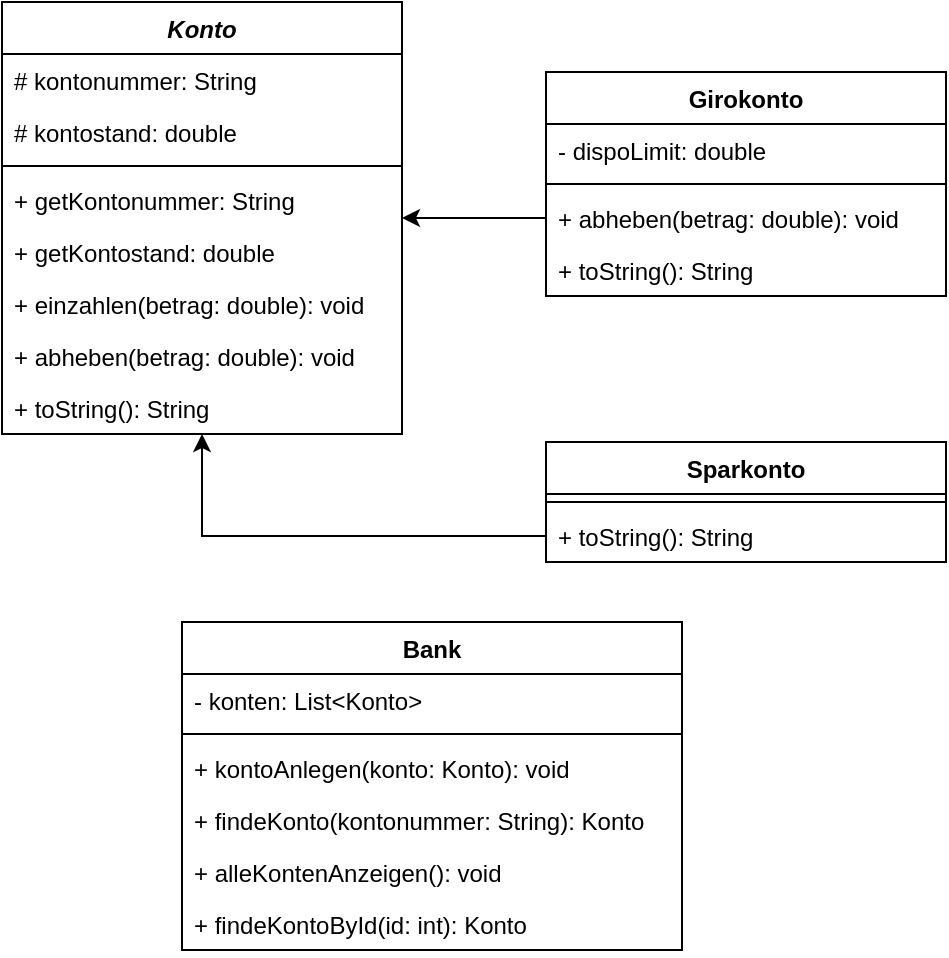 <mxfile version="19.0.1" type="device"><diagram id="ocZQnx5EdAe745_1Fd_g" name="Seite-1"><mxGraphModel dx="593" dy="366" grid="1" gridSize="10" guides="1" tooltips="1" connect="1" arrows="1" fold="1" page="1" pageScale="1" pageWidth="827" pageHeight="1169" math="0" shadow="0"><root><mxCell id="0"/><mxCell id="1" parent="0"/><mxCell id="eWjFtVrpCP4NtKtfpIxD-1" value="Konto" style="swimlane;fontStyle=3;align=center;verticalAlign=top;childLayout=stackLayout;horizontal=1;startSize=26;horizontalStack=0;resizeParent=1;resizeParentMax=0;resizeLast=0;collapsible=1;marginBottom=0;" vertex="1" parent="1"><mxGeometry x="90" y="20" width="200" height="216" as="geometry"/></mxCell><mxCell id="eWjFtVrpCP4NtKtfpIxD-2" value="# kontonummer: String" style="text;strokeColor=none;fillColor=none;align=left;verticalAlign=top;spacingLeft=4;spacingRight=4;overflow=hidden;rotatable=0;points=[[0,0.5],[1,0.5]];portConstraint=eastwest;" vertex="1" parent="eWjFtVrpCP4NtKtfpIxD-1"><mxGeometry y="26" width="200" height="26" as="geometry"/></mxCell><mxCell id="eWjFtVrpCP4NtKtfpIxD-5" value="# kontostand: double" style="text;strokeColor=none;fillColor=none;align=left;verticalAlign=top;spacingLeft=4;spacingRight=4;overflow=hidden;rotatable=0;points=[[0,0.5],[1,0.5]];portConstraint=eastwest;" vertex="1" parent="eWjFtVrpCP4NtKtfpIxD-1"><mxGeometry y="52" width="200" height="26" as="geometry"/></mxCell><mxCell id="eWjFtVrpCP4NtKtfpIxD-3" value="" style="line;strokeWidth=1;fillColor=none;align=left;verticalAlign=middle;spacingTop=-1;spacingLeft=3;spacingRight=3;rotatable=0;labelPosition=right;points=[];portConstraint=eastwest;" vertex="1" parent="eWjFtVrpCP4NtKtfpIxD-1"><mxGeometry y="78" width="200" height="8" as="geometry"/></mxCell><mxCell id="eWjFtVrpCP4NtKtfpIxD-4" value="+ getKontonummer: String" style="text;strokeColor=none;fillColor=none;align=left;verticalAlign=top;spacingLeft=4;spacingRight=4;overflow=hidden;rotatable=0;points=[[0,0.5],[1,0.5]];portConstraint=eastwest;" vertex="1" parent="eWjFtVrpCP4NtKtfpIxD-1"><mxGeometry y="86" width="200" height="26" as="geometry"/></mxCell><mxCell id="eWjFtVrpCP4NtKtfpIxD-6" value="+ getKontostand: double" style="text;strokeColor=none;fillColor=none;align=left;verticalAlign=top;spacingLeft=4;spacingRight=4;overflow=hidden;rotatable=0;points=[[0,0.5],[1,0.5]];portConstraint=eastwest;" vertex="1" parent="eWjFtVrpCP4NtKtfpIxD-1"><mxGeometry y="112" width="200" height="26" as="geometry"/></mxCell><mxCell id="eWjFtVrpCP4NtKtfpIxD-7" value="+ einzahlen(betrag: double): void" style="text;strokeColor=none;fillColor=none;align=left;verticalAlign=top;spacingLeft=4;spacingRight=4;overflow=hidden;rotatable=0;points=[[0,0.5],[1,0.5]];portConstraint=eastwest;" vertex="1" parent="eWjFtVrpCP4NtKtfpIxD-1"><mxGeometry y="138" width="200" height="26" as="geometry"/></mxCell><mxCell id="eWjFtVrpCP4NtKtfpIxD-8" value="+ abheben(betrag: double): void" style="text;strokeColor=none;fillColor=none;align=left;verticalAlign=top;spacingLeft=4;spacingRight=4;overflow=hidden;rotatable=0;points=[[0,0.5],[1,0.5]];portConstraint=eastwest;" vertex="1" parent="eWjFtVrpCP4NtKtfpIxD-1"><mxGeometry y="164" width="200" height="26" as="geometry"/></mxCell><mxCell id="eWjFtVrpCP4NtKtfpIxD-9" value="+ toString(): String" style="text;strokeColor=none;fillColor=none;align=left;verticalAlign=top;spacingLeft=4;spacingRight=4;overflow=hidden;rotatable=0;points=[[0,0.5],[1,0.5]];portConstraint=eastwest;" vertex="1" parent="eWjFtVrpCP4NtKtfpIxD-1"><mxGeometry y="190" width="200" height="26" as="geometry"/></mxCell><mxCell id="eWjFtVrpCP4NtKtfpIxD-10" value="Girokonto" style="swimlane;fontStyle=1;align=center;verticalAlign=top;childLayout=stackLayout;horizontal=1;startSize=26;horizontalStack=0;resizeParent=1;resizeParentMax=0;resizeLast=0;collapsible=1;marginBottom=0;" vertex="1" parent="1"><mxGeometry x="362" y="55" width="200" height="112" as="geometry"/></mxCell><mxCell id="eWjFtVrpCP4NtKtfpIxD-11" value="- dispoLimit: double" style="text;strokeColor=none;fillColor=none;align=left;verticalAlign=top;spacingLeft=4;spacingRight=4;overflow=hidden;rotatable=0;points=[[0,0.5],[1,0.5]];portConstraint=eastwest;" vertex="1" parent="eWjFtVrpCP4NtKtfpIxD-10"><mxGeometry y="26" width="200" height="26" as="geometry"/></mxCell><mxCell id="eWjFtVrpCP4NtKtfpIxD-13" value="" style="line;strokeWidth=1;fillColor=none;align=left;verticalAlign=middle;spacingTop=-1;spacingLeft=3;spacingRight=3;rotatable=0;labelPosition=right;points=[];portConstraint=eastwest;" vertex="1" parent="eWjFtVrpCP4NtKtfpIxD-10"><mxGeometry y="52" width="200" height="8" as="geometry"/></mxCell><mxCell id="eWjFtVrpCP4NtKtfpIxD-14" value="+ abheben(betrag: double): void" style="text;strokeColor=none;fillColor=none;align=left;verticalAlign=top;spacingLeft=4;spacingRight=4;overflow=hidden;rotatable=0;points=[[0,0.5],[1,0.5]];portConstraint=eastwest;" vertex="1" parent="eWjFtVrpCP4NtKtfpIxD-10"><mxGeometry y="60" width="200" height="26" as="geometry"/></mxCell><mxCell id="eWjFtVrpCP4NtKtfpIxD-15" value="+ toString(): String" style="text;strokeColor=none;fillColor=none;align=left;verticalAlign=top;spacingLeft=4;spacingRight=4;overflow=hidden;rotatable=0;points=[[0,0.5],[1,0.5]];portConstraint=eastwest;" vertex="1" parent="eWjFtVrpCP4NtKtfpIxD-10"><mxGeometry y="86" width="200" height="26" as="geometry"/></mxCell><mxCell id="eWjFtVrpCP4NtKtfpIxD-19" style="edgeStyle=orthogonalEdgeStyle;rounded=0;orthogonalLoop=1;jettySize=auto;html=1;" edge="1" parent="1" source="eWjFtVrpCP4NtKtfpIxD-14" target="eWjFtVrpCP4NtKtfpIxD-1"><mxGeometry relative="1" as="geometry"/></mxCell><mxCell id="eWjFtVrpCP4NtKtfpIxD-20" value="Sparkonto" style="swimlane;fontStyle=1;align=center;verticalAlign=top;childLayout=stackLayout;horizontal=1;startSize=26;horizontalStack=0;resizeParent=1;resizeParentMax=0;resizeLast=0;collapsible=1;marginBottom=0;" vertex="1" parent="1"><mxGeometry x="362" y="240" width="200" height="60" as="geometry"/></mxCell><mxCell id="eWjFtVrpCP4NtKtfpIxD-22" value="" style="line;strokeWidth=1;fillColor=none;align=left;verticalAlign=middle;spacingTop=-1;spacingLeft=3;spacingRight=3;rotatable=0;labelPosition=right;points=[];portConstraint=eastwest;" vertex="1" parent="eWjFtVrpCP4NtKtfpIxD-20"><mxGeometry y="26" width="200" height="8" as="geometry"/></mxCell><mxCell id="eWjFtVrpCP4NtKtfpIxD-24" value="+ toString(): String" style="text;strokeColor=none;fillColor=none;align=left;verticalAlign=top;spacingLeft=4;spacingRight=4;overflow=hidden;rotatable=0;points=[[0,0.5],[1,0.5]];portConstraint=eastwest;" vertex="1" parent="eWjFtVrpCP4NtKtfpIxD-20"><mxGeometry y="34" width="200" height="26" as="geometry"/></mxCell><mxCell id="eWjFtVrpCP4NtKtfpIxD-25" style="edgeStyle=orthogonalEdgeStyle;rounded=0;orthogonalLoop=1;jettySize=auto;html=1;" edge="1" parent="1" source="eWjFtVrpCP4NtKtfpIxD-24" target="eWjFtVrpCP4NtKtfpIxD-1"><mxGeometry relative="1" as="geometry"/></mxCell><mxCell id="eWjFtVrpCP4NtKtfpIxD-26" value="Bank" style="swimlane;fontStyle=1;align=center;verticalAlign=top;childLayout=stackLayout;horizontal=1;startSize=26;horizontalStack=0;resizeParent=1;resizeParentMax=0;resizeLast=0;collapsible=1;marginBottom=0;" vertex="1" parent="1"><mxGeometry x="180" y="330" width="250" height="164" as="geometry"/></mxCell><mxCell id="eWjFtVrpCP4NtKtfpIxD-27" value="- konten: List&lt;Konto&gt;" style="text;strokeColor=none;fillColor=none;align=left;verticalAlign=top;spacingLeft=4;spacingRight=4;overflow=hidden;rotatable=0;points=[[0,0.5],[1,0.5]];portConstraint=eastwest;" vertex="1" parent="eWjFtVrpCP4NtKtfpIxD-26"><mxGeometry y="26" width="250" height="26" as="geometry"/></mxCell><mxCell id="eWjFtVrpCP4NtKtfpIxD-28" value="" style="line;strokeWidth=1;fillColor=none;align=left;verticalAlign=middle;spacingTop=-1;spacingLeft=3;spacingRight=3;rotatable=0;labelPosition=right;points=[];portConstraint=eastwest;" vertex="1" parent="eWjFtVrpCP4NtKtfpIxD-26"><mxGeometry y="52" width="250" height="8" as="geometry"/></mxCell><mxCell id="eWjFtVrpCP4NtKtfpIxD-29" value="+ kontoAnlegen(konto: Konto): void" style="text;strokeColor=none;fillColor=none;align=left;verticalAlign=top;spacingLeft=4;spacingRight=4;overflow=hidden;rotatable=0;points=[[0,0.5],[1,0.5]];portConstraint=eastwest;" vertex="1" parent="eWjFtVrpCP4NtKtfpIxD-26"><mxGeometry y="60" width="250" height="26" as="geometry"/></mxCell><mxCell id="eWjFtVrpCP4NtKtfpIxD-30" value="+ findeKonto(kontonummer: String): Konto" style="text;strokeColor=none;fillColor=none;align=left;verticalAlign=top;spacingLeft=4;spacingRight=4;overflow=hidden;rotatable=0;points=[[0,0.5],[1,0.5]];portConstraint=eastwest;" vertex="1" parent="eWjFtVrpCP4NtKtfpIxD-26"><mxGeometry y="86" width="250" height="26" as="geometry"/></mxCell><mxCell id="eWjFtVrpCP4NtKtfpIxD-31" value="+ alleKontenAnzeigen(): void" style="text;strokeColor=none;fillColor=none;align=left;verticalAlign=top;spacingLeft=4;spacingRight=4;overflow=hidden;rotatable=0;points=[[0,0.5],[1,0.5]];portConstraint=eastwest;" vertex="1" parent="eWjFtVrpCP4NtKtfpIxD-26"><mxGeometry y="112" width="250" height="26" as="geometry"/></mxCell><mxCell id="eWjFtVrpCP4NtKtfpIxD-32" value="+ findeKontoById(id: int): Konto" style="text;strokeColor=none;fillColor=none;align=left;verticalAlign=top;spacingLeft=4;spacingRight=4;overflow=hidden;rotatable=0;points=[[0,0.5],[1,0.5]];portConstraint=eastwest;" vertex="1" parent="eWjFtVrpCP4NtKtfpIxD-26"><mxGeometry y="138" width="250" height="26" as="geometry"/></mxCell></root></mxGraphModel></diagram></mxfile>